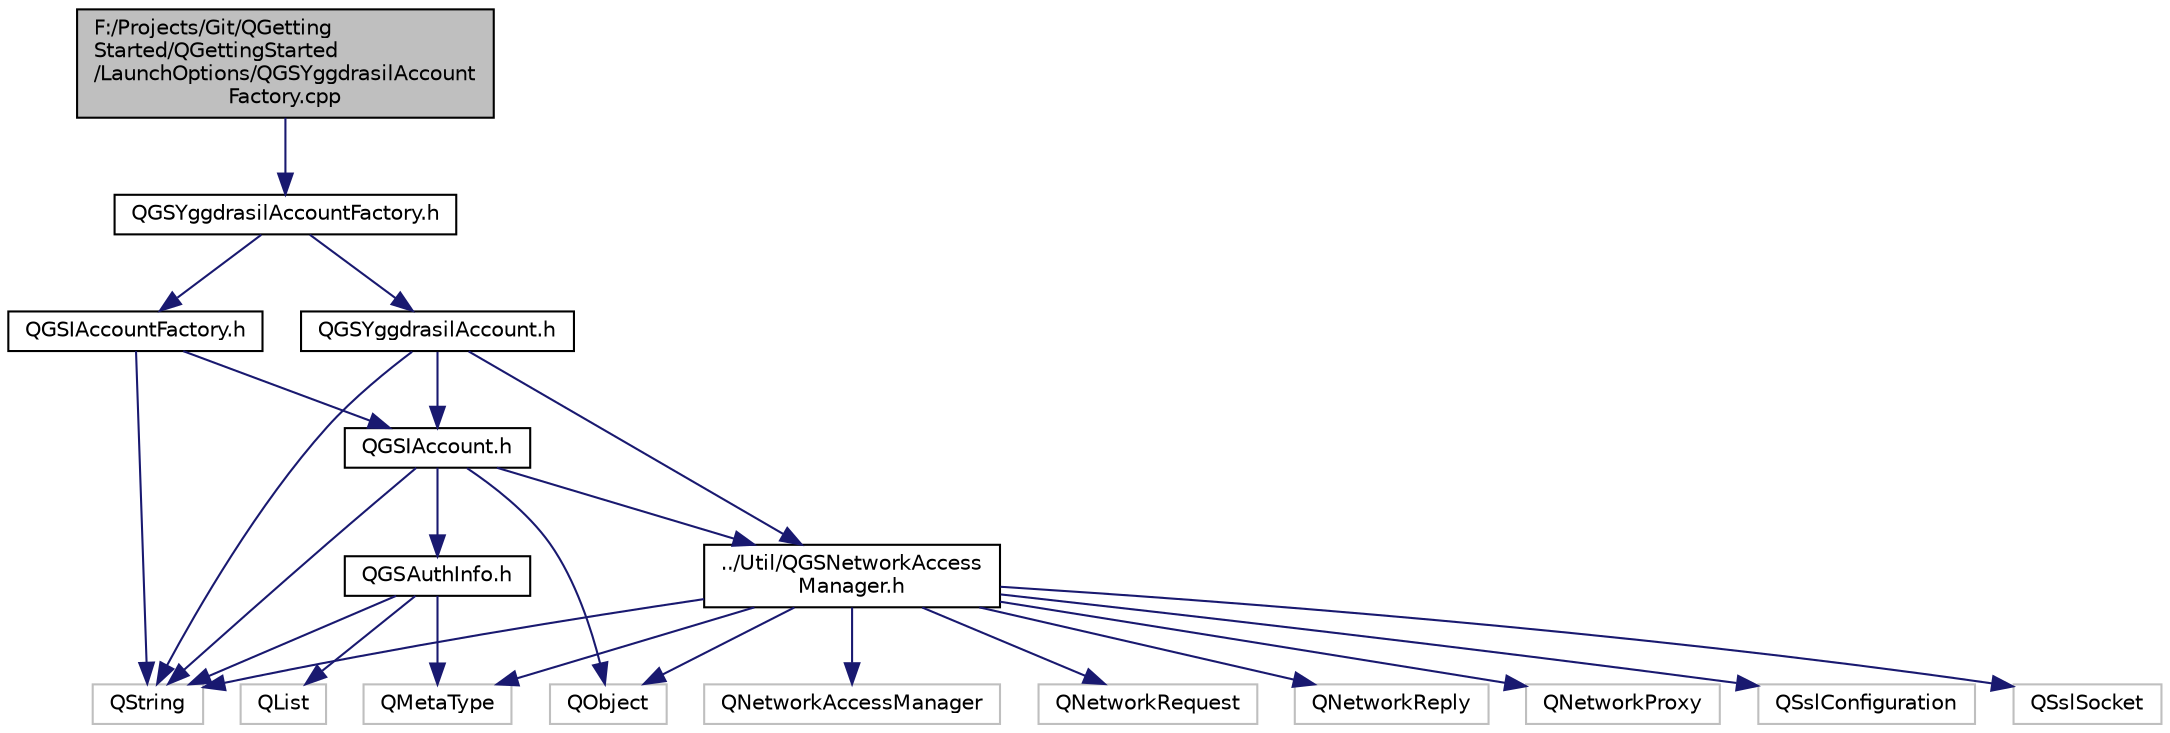 digraph "F:/Projects/Git/QGettingStarted/QGettingStarted/LaunchOptions/QGSYggdrasilAccountFactory.cpp"
{
  edge [fontname="Helvetica",fontsize="10",labelfontname="Helvetica",labelfontsize="10"];
  node [fontname="Helvetica",fontsize="10",shape=record];
  Node0 [label="F:/Projects/Git/QGetting\lStarted/QGettingStarted\l/LaunchOptions/QGSYggdrasilAccount\lFactory.cpp",height=0.2,width=0.4,color="black", fillcolor="grey75", style="filled", fontcolor="black"];
  Node0 -> Node1 [color="midnightblue",fontsize="10",style="solid",fontname="Helvetica"];
  Node1 [label="QGSYggdrasilAccountFactory.h",height=0.2,width=0.4,color="black", fillcolor="white", style="filled",URL="$_q_g_s_yggdrasil_account_factory_8h.html"];
  Node1 -> Node2 [color="midnightblue",fontsize="10",style="solid",fontname="Helvetica"];
  Node2 [label="QGSIAccountFactory.h",height=0.2,width=0.4,color="black", fillcolor="white", style="filled",URL="$_q_g_s_i_account_factory_8h.html"];
  Node2 -> Node3 [color="midnightblue",fontsize="10",style="solid",fontname="Helvetica"];
  Node3 [label="QString",height=0.2,width=0.4,color="grey75", fillcolor="white", style="filled"];
  Node2 -> Node4 [color="midnightblue",fontsize="10",style="solid",fontname="Helvetica"];
  Node4 [label="QGSIAccount.h",height=0.2,width=0.4,color="black", fillcolor="white", style="filled",URL="$_q_g_s_i_account_8h.html"];
  Node4 -> Node3 [color="midnightblue",fontsize="10",style="solid",fontname="Helvetica"];
  Node4 -> Node5 [color="midnightblue",fontsize="10",style="solid",fontname="Helvetica"];
  Node5 [label="QObject",height=0.2,width=0.4,color="grey75", fillcolor="white", style="filled"];
  Node4 -> Node6 [color="midnightblue",fontsize="10",style="solid",fontname="Helvetica"];
  Node6 [label="QGSAuthInfo.h",height=0.2,width=0.4,color="black", fillcolor="white", style="filled",URL="$_q_g_s_auth_info_8h.html"];
  Node6 -> Node3 [color="midnightblue",fontsize="10",style="solid",fontname="Helvetica"];
  Node6 -> Node7 [color="midnightblue",fontsize="10",style="solid",fontname="Helvetica"];
  Node7 [label="QMetaType",height=0.2,width=0.4,color="grey75", fillcolor="white", style="filled"];
  Node6 -> Node8 [color="midnightblue",fontsize="10",style="solid",fontname="Helvetica"];
  Node8 [label="QList",height=0.2,width=0.4,color="grey75", fillcolor="white", style="filled"];
  Node4 -> Node9 [color="midnightblue",fontsize="10",style="solid",fontname="Helvetica"];
  Node9 [label="../Util/QGSNetworkAccess\lManager.h",height=0.2,width=0.4,color="black", fillcolor="white", style="filled",URL="$_q_g_s_network_access_manager_8h.html"];
  Node9 -> Node5 [color="midnightblue",fontsize="10",style="solid",fontname="Helvetica"];
  Node9 -> Node3 [color="midnightblue",fontsize="10",style="solid",fontname="Helvetica"];
  Node9 -> Node10 [color="midnightblue",fontsize="10",style="solid",fontname="Helvetica"];
  Node10 [label="QNetworkAccessManager",height=0.2,width=0.4,color="grey75", fillcolor="white", style="filled"];
  Node9 -> Node11 [color="midnightblue",fontsize="10",style="solid",fontname="Helvetica"];
  Node11 [label="QNetworkRequest",height=0.2,width=0.4,color="grey75", fillcolor="white", style="filled"];
  Node9 -> Node12 [color="midnightblue",fontsize="10",style="solid",fontname="Helvetica"];
  Node12 [label="QNetworkReply",height=0.2,width=0.4,color="grey75", fillcolor="white", style="filled"];
  Node9 -> Node13 [color="midnightblue",fontsize="10",style="solid",fontname="Helvetica"];
  Node13 [label="QNetworkProxy",height=0.2,width=0.4,color="grey75", fillcolor="white", style="filled"];
  Node9 -> Node14 [color="midnightblue",fontsize="10",style="solid",fontname="Helvetica"];
  Node14 [label="QSslConfiguration",height=0.2,width=0.4,color="grey75", fillcolor="white", style="filled"];
  Node9 -> Node15 [color="midnightblue",fontsize="10",style="solid",fontname="Helvetica"];
  Node15 [label="QSslSocket",height=0.2,width=0.4,color="grey75", fillcolor="white", style="filled"];
  Node9 -> Node7 [color="midnightblue",fontsize="10",style="solid",fontname="Helvetica"];
  Node1 -> Node16 [color="midnightblue",fontsize="10",style="solid",fontname="Helvetica"];
  Node16 [label="QGSYggdrasilAccount.h",height=0.2,width=0.4,color="black", fillcolor="white", style="filled",URL="$_q_g_s_yggdrasil_account_8h.html"];
  Node16 -> Node3 [color="midnightblue",fontsize="10",style="solid",fontname="Helvetica"];
  Node16 -> Node4 [color="midnightblue",fontsize="10",style="solid",fontname="Helvetica"];
  Node16 -> Node9 [color="midnightblue",fontsize="10",style="solid",fontname="Helvetica"];
}
